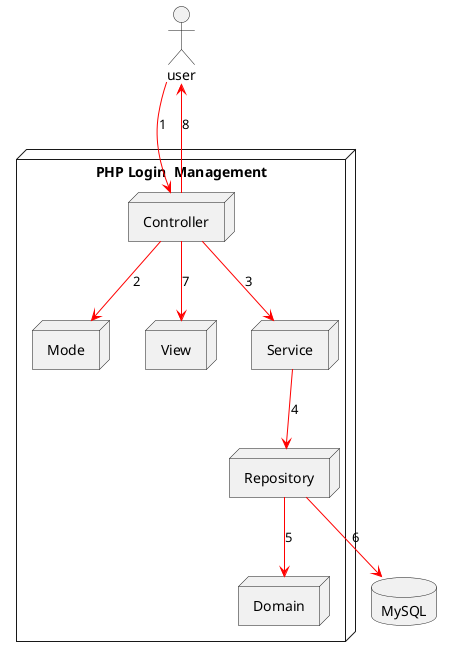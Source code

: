 @startuml ""

actor "user" as user

node "PHP Login  Management" {
    node "Mode" as model
    node "Domain" as domain
    node "Controller" as controller
    node "View" as view
    node "Service" as service
    node "Repository" as repository
}

database "MySQL" as mysql

user --> controller #red : 1
controller --> model #red : 2
controller --> service #red : 3
service --> repository #red : 4
repository --> domain #red : 5
repository --> mysql #red : 6
controller --> view #red : 7
controller --> user #red : 8



@enduml